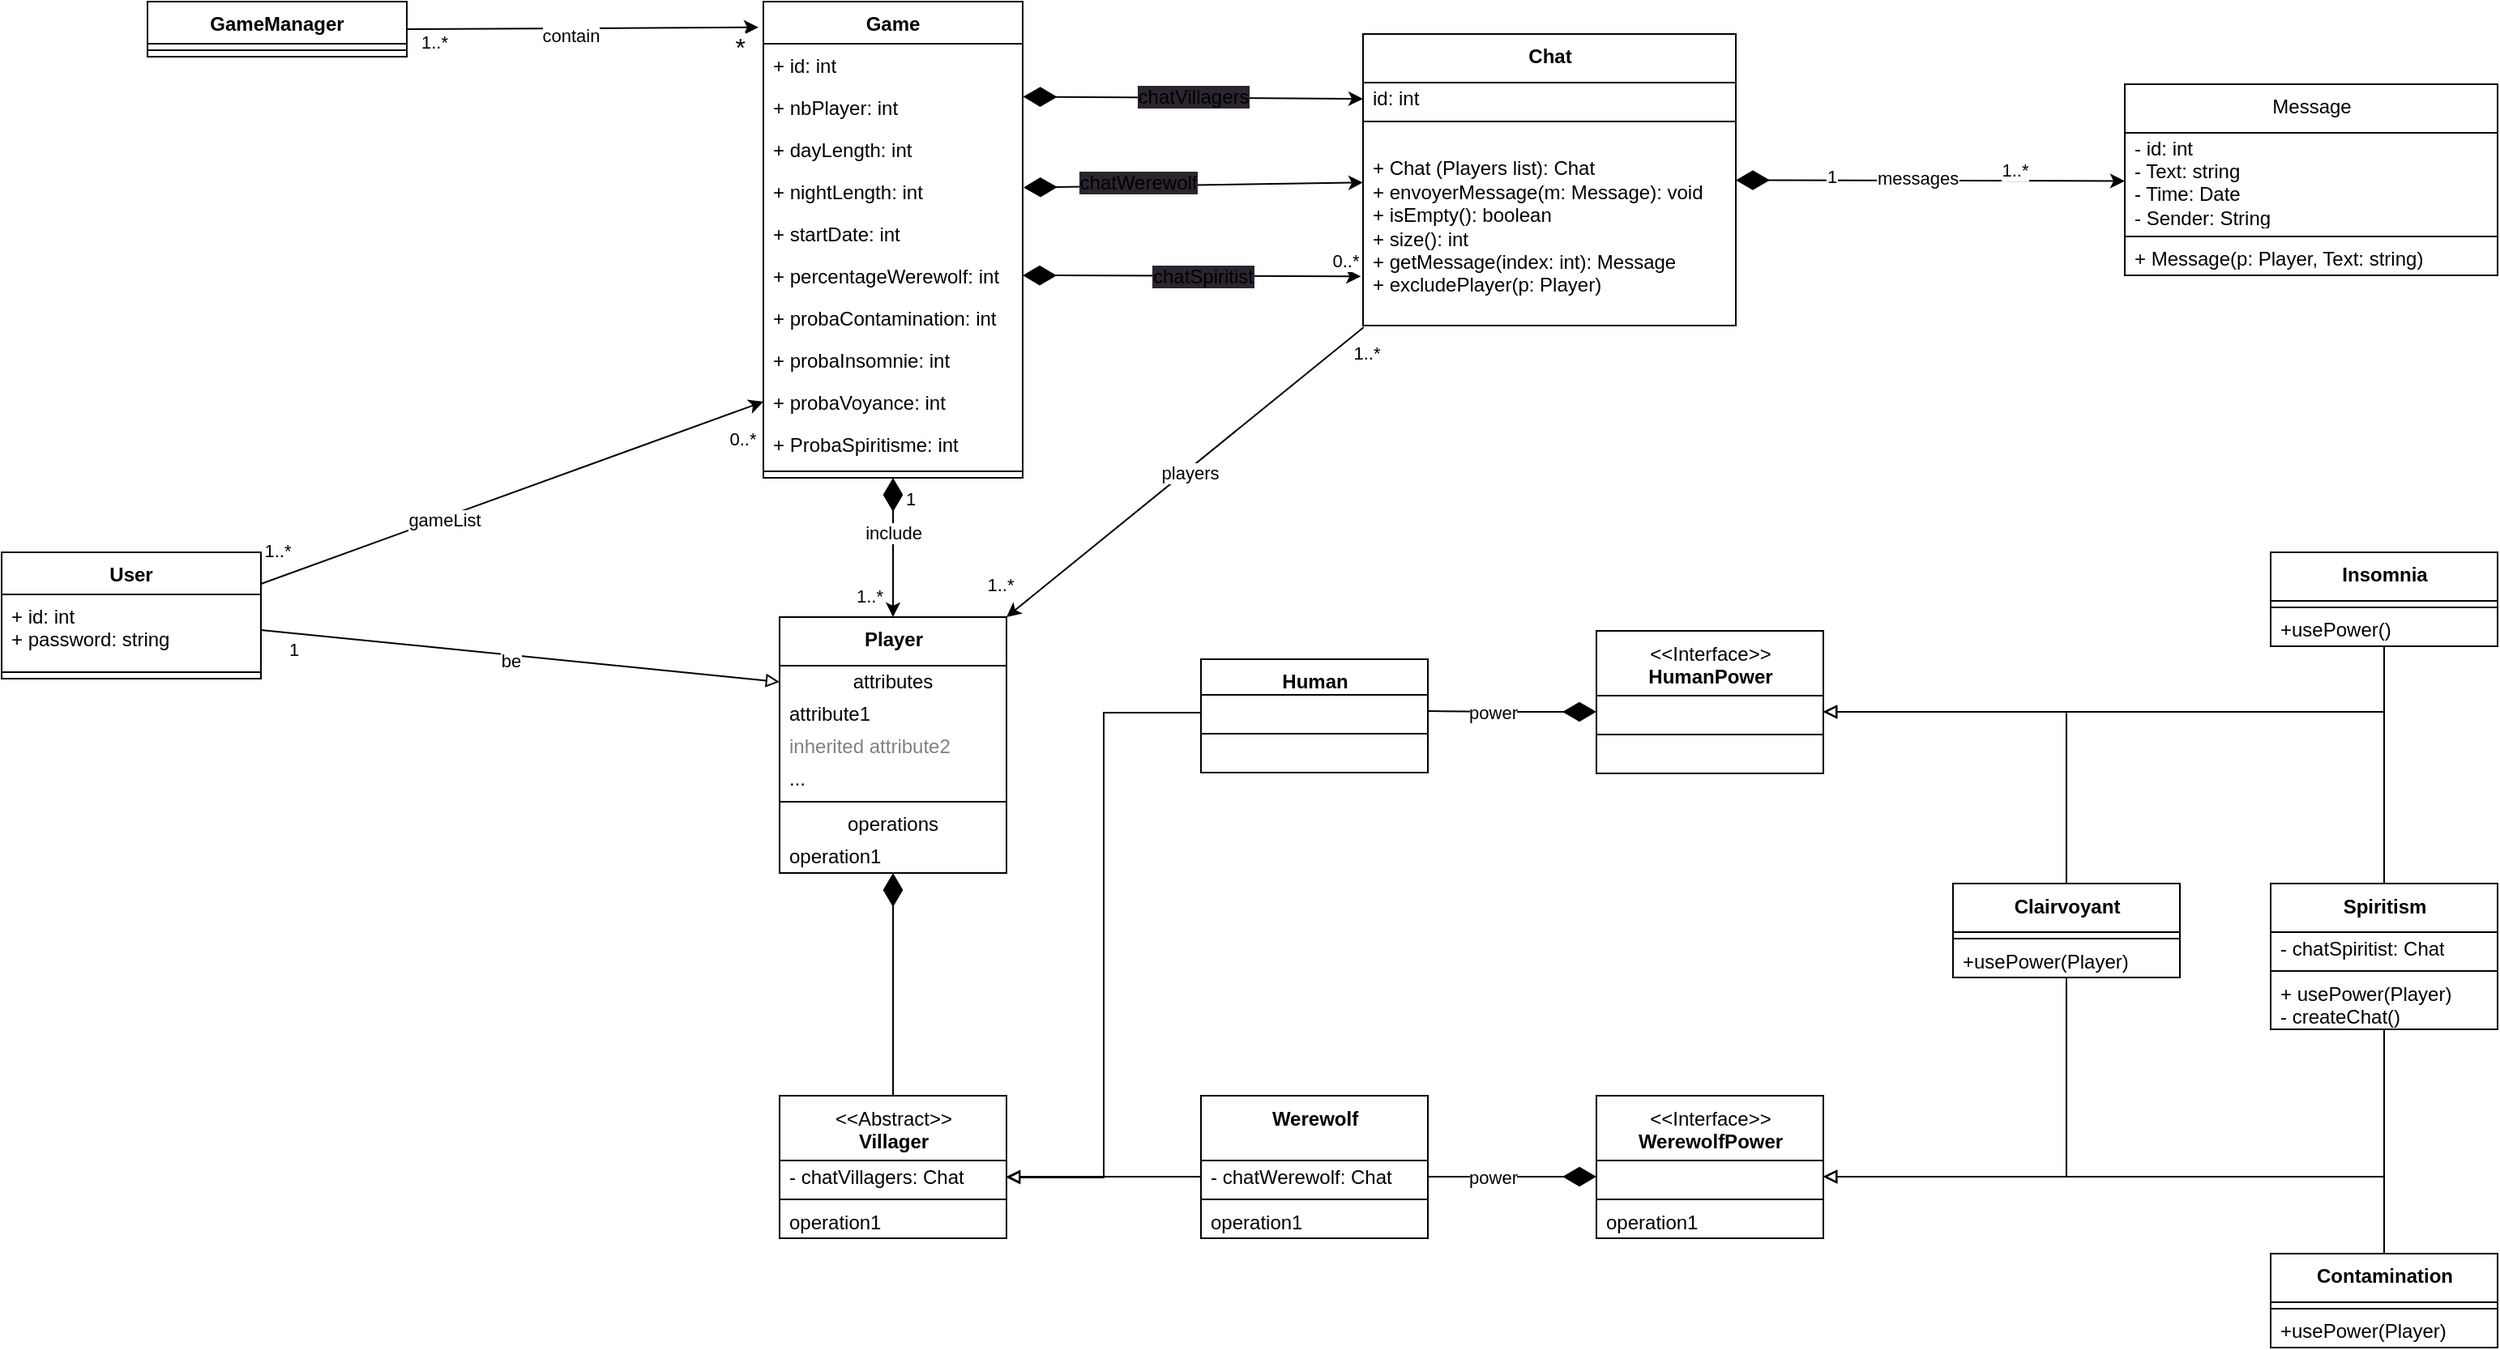 <mxfile>
    <diagram id="migKeFc_42KSMQu3nTl5" name="Page-1">
        <mxGraphModel dx="1483" dy="1652" grid="1" gridSize="10" guides="1" tooltips="1" connect="1" arrows="1" fold="1" page="1" pageScale="1" pageWidth="827" pageHeight="1169" math="0" shadow="0">
            <root>
                <mxCell id="0"/>
                <mxCell id="1" parent="0"/>
                <mxCell id="41" value="" style="endArrow=classic;html=1;exitX=0.5;exitY=1;exitDx=0;exitDy=0;startArrow=diamondThin;startFill=1;endSize=6;startSize=18;entryX=0.5;entryY=0;entryDx=0;entryDy=0;" parent="1" source="69" target="250" edge="1">
                    <mxGeometry relative="1" as="geometry">
                        <mxPoint x="-232.94" y="-727" as="sourcePoint"/>
                        <mxPoint x="-230" y="-620" as="targetPoint"/>
                    </mxGeometry>
                </mxCell>
                <mxCell id="42" value="include" style="edgeLabel;resizable=0;html=1;align=center;verticalAlign=middle;" parent="41" connectable="0" vertex="1">
                    <mxGeometry relative="1" as="geometry">
                        <mxPoint y="-9" as="offset"/>
                    </mxGeometry>
                </mxCell>
                <mxCell id="43" value="1" style="edgeLabel;resizable=0;html=1;align=left;verticalAlign=bottom;" parent="41" connectable="0" vertex="1">
                    <mxGeometry x="-1" relative="1" as="geometry">
                        <mxPoint x="6" y="21" as="offset"/>
                    </mxGeometry>
                </mxCell>
                <mxCell id="44" value="1..*" style="edgeLabel;resizable=0;html=1;align=right;verticalAlign=bottom;" parent="41" connectable="0" vertex="1">
                    <mxGeometry x="1" relative="1" as="geometry">
                        <mxPoint x="-6" y="-5" as="offset"/>
                    </mxGeometry>
                </mxCell>
                <mxCell id="54" value="" style="endArrow=classic;html=1;entryX=-0.019;entryY=0.054;entryDx=0;entryDy=0;entryPerimeter=0;exitX=1;exitY=0.5;exitDx=0;exitDy=0;" parent="1" source="82" target="69" edge="1">
                    <mxGeometry relative="1" as="geometry">
                        <mxPoint x="-520" y="-1045" as="sourcePoint"/>
                        <mxPoint x="-305.04" y="-1042.84" as="targetPoint"/>
                    </mxGeometry>
                </mxCell>
                <mxCell id="55" value="contain" style="edgeLabel;resizable=0;html=1;align=center;verticalAlign=middle;" parent="54" connectable="0" vertex="1">
                    <mxGeometry relative="1" as="geometry">
                        <mxPoint x="-8" y="4" as="offset"/>
                    </mxGeometry>
                </mxCell>
                <mxCell id="56" value="1..*" style="edgeLabel;resizable=0;html=1;align=left;verticalAlign=bottom;" parent="54" connectable="0" vertex="1">
                    <mxGeometry x="-1" relative="1" as="geometry">
                        <mxPoint x="7" y="16" as="offset"/>
                    </mxGeometry>
                </mxCell>
                <mxCell id="57" value="&lt;font style=&quot;font-size: 16px;&quot;&gt;*&lt;/font&gt;" style="edgeLabel;resizable=0;html=1;align=right;verticalAlign=bottom;" parent="54" connectable="0" vertex="1">
                    <mxGeometry x="1" relative="1" as="geometry">
                        <mxPoint x="-7" y="24" as="offset"/>
                    </mxGeometry>
                </mxCell>
                <mxCell id="65" style="edgeStyle=none;html=1;exitX=1;exitY=0.5;exitDx=0;exitDy=0;entryX=0;entryY=0.5;entryDx=0;entryDy=0;fontSize=11;endArrow=block;endFill=0;" parent="1" source="87" target="251" edge="1">
                    <mxGeometry relative="1" as="geometry">
                        <mxPoint x="-607" y="-675" as="sourcePoint"/>
                        <mxPoint x="-300" y="-632" as="targetPoint"/>
                    </mxGeometry>
                </mxCell>
                <mxCell id="66" value="be" style="edgeLabel;html=1;align=center;verticalAlign=middle;resizable=0;points=[];fontSize=11;" parent="65" vertex="1" connectable="0">
                    <mxGeometry x="-0.091" y="-2" relative="1" as="geometry">
                        <mxPoint x="9" y="2" as="offset"/>
                    </mxGeometry>
                </mxCell>
                <mxCell id="67" value="1" style="text;html=1;align=center;verticalAlign=middle;resizable=0;points=[];autosize=1;strokeColor=none;fillColor=none;fontSize=11;" parent="1" vertex="1">
                    <mxGeometry x="-605" y="-675" width="30" height="30" as="geometry"/>
                </mxCell>
                <mxCell id="69" value="Game" style="swimlane;fontStyle=1;align=center;verticalAlign=top;childLayout=stackLayout;horizontal=1;startSize=26;horizontalStack=0;resizeParent=1;resizeParentMax=0;resizeLast=0;collapsible=1;marginBottom=0;" parent="1" vertex="1">
                    <mxGeometry x="-300" y="-1060" width="160" height="294" as="geometry"/>
                </mxCell>
                <mxCell id="70" value="+ id: int" style="text;strokeColor=none;fillColor=none;align=left;verticalAlign=top;spacingLeft=4;spacingRight=4;overflow=hidden;rotatable=0;points=[[0,0.5],[1,0.5]];portConstraint=eastwest;" parent="69" vertex="1">
                    <mxGeometry y="26" width="160" height="26" as="geometry"/>
                </mxCell>
                <mxCell id="73" value="+ nbPlayer: int" style="text;strokeColor=none;fillColor=none;align=left;verticalAlign=top;spacingLeft=4;spacingRight=4;overflow=hidden;rotatable=0;points=[[0,0.5],[1,0.5]];portConstraint=eastwest;" parent="69" vertex="1">
                    <mxGeometry y="52" width="160" height="26" as="geometry"/>
                </mxCell>
                <mxCell id="74" value="+ dayLength: int" style="text;strokeColor=none;fillColor=none;align=left;verticalAlign=top;spacingLeft=4;spacingRight=4;overflow=hidden;rotatable=0;points=[[0,0.5],[1,0.5]];portConstraint=eastwest;" parent="69" vertex="1">
                    <mxGeometry y="78" width="160" height="26" as="geometry"/>
                </mxCell>
                <mxCell id="75" value="+ nightLength: int" style="text;strokeColor=none;fillColor=none;align=left;verticalAlign=top;spacingLeft=4;spacingRight=4;overflow=hidden;rotatable=0;points=[[0,0.5],[1,0.5]];portConstraint=eastwest;" parent="69" vertex="1">
                    <mxGeometry y="104" width="160" height="26" as="geometry"/>
                </mxCell>
                <mxCell id="76" value="+ startDate: int" style="text;strokeColor=none;fillColor=none;align=left;verticalAlign=top;spacingLeft=4;spacingRight=4;overflow=hidden;rotatable=0;points=[[0,0.5],[1,0.5]];portConstraint=eastwest;" parent="69" vertex="1">
                    <mxGeometry y="130" width="160" height="26" as="geometry"/>
                </mxCell>
                <mxCell id="77" value="+ percentageWerewolf: int" style="text;strokeColor=none;fillColor=none;align=left;verticalAlign=top;spacingLeft=4;spacingRight=4;overflow=hidden;rotatable=0;points=[[0,0.5],[1,0.5]];portConstraint=eastwest;" parent="69" vertex="1">
                    <mxGeometry y="156" width="160" height="26" as="geometry"/>
                </mxCell>
                <mxCell id="78" value="+ probaContamination: int" style="text;strokeColor=none;fillColor=none;align=left;verticalAlign=top;spacingLeft=4;spacingRight=4;overflow=hidden;rotatable=0;points=[[0,0.5],[1,0.5]];portConstraint=eastwest;" parent="69" vertex="1">
                    <mxGeometry y="182" width="160" height="26" as="geometry"/>
                </mxCell>
                <mxCell id="79" value="+ probaInsomnie: int" style="text;strokeColor=none;fillColor=none;align=left;verticalAlign=top;spacingLeft=4;spacingRight=4;overflow=hidden;rotatable=0;points=[[0,0.5],[1,0.5]];portConstraint=eastwest;" parent="69" vertex="1">
                    <mxGeometry y="208" width="160" height="26" as="geometry"/>
                </mxCell>
                <mxCell id="80" value="+ probaVoyance: int" style="text;strokeColor=none;fillColor=none;align=left;verticalAlign=top;spacingLeft=4;spacingRight=4;overflow=hidden;rotatable=0;points=[[0,0.5],[1,0.5]];portConstraint=eastwest;" parent="69" vertex="1">
                    <mxGeometry y="234" width="160" height="26" as="geometry"/>
                </mxCell>
                <mxCell id="81" value="+ ProbaSpiritisme: int" style="text;strokeColor=none;fillColor=none;align=left;verticalAlign=top;spacingLeft=4;spacingRight=4;overflow=hidden;rotatable=0;points=[[0,0.5],[1,0.5]];portConstraint=eastwest;" parent="69" vertex="1">
                    <mxGeometry y="260" width="160" height="26" as="geometry"/>
                </mxCell>
                <mxCell id="71" value="" style="line;strokeWidth=1;fillColor=none;align=left;verticalAlign=middle;spacingTop=-1;spacingLeft=3;spacingRight=3;rotatable=0;labelPosition=right;points=[];portConstraint=eastwest;strokeColor=inherit;" parent="69" vertex="1">
                    <mxGeometry y="286" width="160" height="8" as="geometry"/>
                </mxCell>
                <mxCell id="82" value="GameManager" style="swimlane;fontStyle=1;align=center;verticalAlign=top;childLayout=stackLayout;horizontal=1;startSize=26;horizontalStack=0;resizeParent=1;resizeParentMax=0;resizeLast=0;collapsible=1;marginBottom=0;" parent="1" vertex="1">
                    <mxGeometry x="-680" y="-1060" width="160" height="34" as="geometry">
                        <mxRectangle x="-40" y="-370" width="120" height="30" as="alternateBounds"/>
                    </mxGeometry>
                </mxCell>
                <mxCell id="84" value="" style="line;strokeWidth=1;fillColor=none;align=left;verticalAlign=middle;spacingTop=-1;spacingLeft=3;spacingRight=3;rotatable=0;labelPosition=right;points=[];portConstraint=eastwest;strokeColor=inherit;" parent="82" vertex="1">
                    <mxGeometry y="26" width="160" height="8" as="geometry"/>
                </mxCell>
                <mxCell id="164" style="edgeStyle=none;html=1;exitX=1;exitY=0.25;exitDx=0;exitDy=0;entryX=0;entryY=0.5;entryDx=0;entryDy=0;" parent="1" source="86" target="80" edge="1">
                    <mxGeometry relative="1" as="geometry"/>
                </mxCell>
                <mxCell id="165" value="gameList" style="edgeLabel;html=1;align=center;verticalAlign=middle;resizable=0;points=[];" parent="164" vertex="1" connectable="0">
                    <mxGeometry x="-0.275" y="-1" relative="1" as="geometry">
                        <mxPoint as="offset"/>
                    </mxGeometry>
                </mxCell>
                <mxCell id="166" value="1..*" style="edgeLabel;html=1;align=center;verticalAlign=middle;resizable=0;points=[];" parent="164" vertex="1" connectable="0">
                    <mxGeometry x="-0.853" y="-1" relative="1" as="geometry">
                        <mxPoint x="-13" y="-14" as="offset"/>
                    </mxGeometry>
                </mxCell>
                <mxCell id="167" value="0..*" style="edgeLabel;html=1;align=center;verticalAlign=middle;resizable=0;points=[];" parent="164" vertex="1" connectable="0">
                    <mxGeometry x="0.913" y="-1" relative="1" as="geometry">
                        <mxPoint y="17" as="offset"/>
                    </mxGeometry>
                </mxCell>
                <mxCell id="86" value="User" style="swimlane;fontStyle=1;align=center;verticalAlign=top;childLayout=stackLayout;horizontal=1;startSize=26;horizontalStack=0;resizeParent=1;resizeParentMax=0;resizeLast=0;collapsible=1;marginBottom=0;" parent="1" vertex="1">
                    <mxGeometry x="-770" y="-720" width="160" height="78" as="geometry"/>
                </mxCell>
                <mxCell id="87" value="+ id: int&#10;+ password: string" style="text;strokeColor=none;fillColor=none;align=left;verticalAlign=top;spacingLeft=4;spacingRight=4;overflow=hidden;rotatable=0;points=[[0,0.5],[1,0.5]];portConstraint=eastwest;" parent="86" vertex="1">
                    <mxGeometry y="26" width="160" height="44" as="geometry"/>
                </mxCell>
                <mxCell id="88" value="" style="line;strokeWidth=1;fillColor=none;align=left;verticalAlign=middle;spacingTop=-1;spacingLeft=3;spacingRight=3;rotatable=0;labelPosition=right;points=[];portConstraint=eastwest;strokeColor=inherit;" parent="86" vertex="1">
                    <mxGeometry y="70" width="160" height="8" as="geometry"/>
                </mxCell>
                <mxCell id="112" value="Message" style="swimlane;fontStyle=0;align=center;verticalAlign=top;childLayout=stackLayout;horizontal=1;startSize=30;horizontalStack=0;resizeParent=1;resizeParentMax=0;resizeLast=0;collapsible=0;marginBottom=0;html=1;" parent="1" vertex="1">
                    <mxGeometry x="540" y="-1009" width="230" height="118" as="geometry"/>
                </mxCell>
                <mxCell id="114" value="- id: int&lt;br&gt;- Text: string&lt;br&gt;- Time: Date&lt;br&gt;- Sender: String&amp;nbsp;" style="text;html=1;strokeColor=none;fillColor=none;align=left;verticalAlign=middle;spacingLeft=4;spacingRight=4;overflow=hidden;rotatable=0;points=[[0,0.5],[1,0.5]];portConstraint=eastwest;" parent="112" vertex="1">
                    <mxGeometry y="30" width="230" height="60" as="geometry"/>
                </mxCell>
                <mxCell id="117" value="" style="line;strokeWidth=1;fillColor=none;align=left;verticalAlign=middle;spacingTop=-1;spacingLeft=3;spacingRight=3;rotatable=0;labelPosition=right;points=[];portConstraint=eastwest;" parent="112" vertex="1">
                    <mxGeometry y="90" width="230" height="8" as="geometry"/>
                </mxCell>
                <mxCell id="119" value="+ Message(p: Player, Text: string)" style="text;html=1;strokeColor=none;fillColor=none;align=left;verticalAlign=middle;spacingLeft=4;spacingRight=4;overflow=hidden;rotatable=0;points=[[0,0.5],[1,0.5]];portConstraint=eastwest;" parent="112" vertex="1">
                    <mxGeometry y="98" width="230" height="20" as="geometry"/>
                </mxCell>
                <mxCell id="136" style="edgeStyle=none;html=1;exitX=1;exitY=0.5;exitDx=0;exitDy=0;startArrow=diamondThin;startFill=1;startSize=18;" parent="1" target="144" edge="1">
                    <mxGeometry relative="1" as="geometry">
                        <mxPoint x="-139.54" y="-945.22" as="sourcePoint"/>
                        <mxPoint x="270.0" y="-940.788" as="targetPoint"/>
                    </mxGeometry>
                </mxCell>
                <mxCell id="153" value="&lt;span style=&quot;font-size: 12px; background-color: rgb(42, 37, 47);&quot;&gt;chatWerewolf&lt;/span&gt;" style="edgeLabel;html=1;align=center;verticalAlign=middle;resizable=0;points=[];" parent="136" vertex="1" connectable="0">
                    <mxGeometry x="0.286" y="-3" relative="1" as="geometry">
                        <mxPoint x="-64" y="-4" as="offset"/>
                    </mxGeometry>
                </mxCell>
                <mxCell id="148" style="edgeStyle=none;html=1;startArrow=diamondThin;startFill=1;startSize=18;" parent="1" source="144" target="114" edge="1">
                    <mxGeometry relative="1" as="geometry"/>
                </mxCell>
                <mxCell id="149" value="messages" style="edgeLabel;html=1;align=center;verticalAlign=middle;resizable=0;points=[];" parent="148" vertex="1" connectable="0">
                    <mxGeometry x="-0.071" y="2" relative="1" as="geometry">
                        <mxPoint as="offset"/>
                    </mxGeometry>
                </mxCell>
                <mxCell id="150" value="1" style="edgeLabel;html=1;align=center;verticalAlign=middle;resizable=0;points=[];" parent="148" vertex="1" connectable="0">
                    <mxGeometry x="-0.718" y="2" relative="1" as="geometry">
                        <mxPoint x="25" y="-1" as="offset"/>
                    </mxGeometry>
                </mxCell>
                <mxCell id="151" value="1..*" style="edgeLabel;html=1;align=center;verticalAlign=middle;resizable=0;points=[];" parent="148" vertex="1" connectable="0">
                    <mxGeometry x="0.709" y="3" relative="1" as="geometry">
                        <mxPoint x="-33" y="-4" as="offset"/>
                    </mxGeometry>
                </mxCell>
                <mxCell id="144" value="&lt;b&gt;Chat&lt;/b&gt;" style="swimlane;fontStyle=0;align=center;verticalAlign=top;childLayout=stackLayout;horizontal=1;startSize=30;horizontalStack=0;resizeParent=1;resizeParentMax=0;resizeLast=0;collapsible=0;marginBottom=0;html=1;" parent="1" vertex="1">
                    <mxGeometry x="70" y="-1040" width="230" height="180" as="geometry"/>
                </mxCell>
                <mxCell id="145" value="id: int" style="text;html=1;strokeColor=none;fillColor=none;align=left;verticalAlign=middle;spacingLeft=4;spacingRight=4;overflow=hidden;rotatable=0;points=[[0,0.5],[1,0.5]];portConstraint=eastwest;" parent="144" vertex="1">
                    <mxGeometry y="30" width="230" height="20" as="geometry"/>
                </mxCell>
                <mxCell id="146" value="" style="line;strokeWidth=1;fillColor=none;align=left;verticalAlign=middle;spacingTop=-1;spacingLeft=3;spacingRight=3;rotatable=0;labelPosition=right;points=[];portConstraint=eastwest;" parent="144" vertex="1">
                    <mxGeometry y="50" width="230" height="8" as="geometry"/>
                </mxCell>
                <mxCell id="147" value="+ Chat (Players list): Chat&lt;br&gt;+ envoyerMessage(m: Message): void&lt;br&gt;+ isEmpty(): boolean&lt;br&gt;+ size(): int&lt;br&gt;+ getMessage(index: int): Message&lt;br&gt;+ excludePlayer(p: Player)" style="text;html=1;strokeColor=none;fillColor=none;align=left;verticalAlign=middle;spacingLeft=4;spacingRight=4;overflow=hidden;rotatable=0;points=[[0,0.5],[1,0.5]];portConstraint=eastwest;" parent="144" vertex="1">
                    <mxGeometry y="58" width="230" height="122" as="geometry"/>
                </mxCell>
                <mxCell id="155" style="edgeStyle=none;html=1;exitX=0.002;exitY=1.008;exitDx=0;exitDy=0;exitPerimeter=0;entryX=1;entryY=0;entryDx=0;entryDy=0;" parent="1" source="147" target="250" edge="1">
                    <mxGeometry relative="1" as="geometry"/>
                </mxCell>
                <mxCell id="157" value="players" style="edgeLabel;html=1;align=center;verticalAlign=middle;resizable=0;points=[];" parent="155" vertex="1" connectable="0">
                    <mxGeometry x="-0.007" y="2" relative="1" as="geometry">
                        <mxPoint y="-1" as="offset"/>
                    </mxGeometry>
                </mxCell>
                <mxCell id="159" value="1..*" style="edgeLabel;html=1;align=center;verticalAlign=middle;resizable=0;points=[];" parent="155" vertex="1" connectable="0">
                    <mxGeometry x="-0.909" relative="1" as="geometry">
                        <mxPoint x="11" y="8" as="offset"/>
                    </mxGeometry>
                </mxCell>
                <mxCell id="160" value="1..*" style="edgeLabel;html=1;align=center;verticalAlign=middle;resizable=0;points=[];" parent="155" vertex="1" connectable="0">
                    <mxGeometry x="0.923" y="1" relative="1" as="geometry">
                        <mxPoint x="-13" y="-14" as="offset"/>
                    </mxGeometry>
                </mxCell>
                <mxCell id="161" value="&lt;span style=&quot;font-size: 12px; background-color: rgb(42, 37, 47);&quot;&gt;chatVillagers&lt;/span&gt;" style="edgeStyle=none;html=1;exitX=1.002;exitY=0.259;exitDx=0;exitDy=0;entryX=0;entryY=0.5;entryDx=0;entryDy=0;exitPerimeter=0;startArrow=diamondThin;startFill=1;startSize=18;" parent="1" source="73" target="145" edge="1">
                    <mxGeometry relative="1" as="geometry"/>
                </mxCell>
                <mxCell id="162" style="edgeStyle=none;html=1;exitX=1;exitY=0.5;exitDx=0;exitDy=0;entryX=-0.006;entryY=0.751;entryDx=0;entryDy=0;entryPerimeter=0;startArrow=diamondThin;startFill=1;startSize=18;" parent="1" source="77" target="147" edge="1">
                    <mxGeometry relative="1" as="geometry"/>
                </mxCell>
                <mxCell id="163" value="&lt;span style=&quot;font-size: 12px; background-color: rgb(42, 37, 47);&quot;&gt;chatSpiritist&lt;/span&gt;" style="edgeLabel;html=1;align=center;verticalAlign=middle;resizable=0;points=[];" parent="162" vertex="1" connectable="0">
                    <mxGeometry x="-0.116" y="2" relative="1" as="geometry">
                        <mxPoint x="19" y="2" as="offset"/>
                    </mxGeometry>
                </mxCell>
                <mxCell id="281" value="0..*" style="edgeLabel;html=1;align=center;verticalAlign=middle;resizable=0;points=[];" parent="162" vertex="1" connectable="0">
                    <mxGeometry x="0.906" relative="1" as="geometry">
                        <mxPoint y="-10" as="offset"/>
                    </mxGeometry>
                </mxCell>
                <mxCell id="365" style="edgeStyle=orthogonalEdgeStyle;rounded=0;jumpStyle=arc;jumpSize=16;html=1;entryX=1;entryY=0.5;entryDx=0;entryDy=0;startArrow=none;startFill=0;endArrow=block;endFill=0;startSize=18;endSize=6;elbow=vertical;" parent="1" source="220" target="318" edge="1">
                    <mxGeometry relative="1" as="geometry"/>
                </mxCell>
                <mxCell id="367" style="edgeStyle=orthogonalEdgeStyle;rounded=0;jumpStyle=arc;jumpSize=16;html=1;entryX=1;entryY=0.5;entryDx=0;entryDy=0;startArrow=none;startFill=0;endArrow=block;endFill=0;startSize=18;endSize=6;elbow=vertical;" parent="1" source="220" target="311" edge="1">
                    <mxGeometry relative="1" as="geometry"/>
                </mxCell>
                <mxCell id="220" value="&lt;b&gt;Clairvoyant&lt;/b&gt;" style="swimlane;fontStyle=0;align=center;verticalAlign=top;childLayout=stackLayout;horizontal=1;startSize=30;horizontalStack=0;resizeParent=1;resizeParentMax=0;resizeLast=0;collapsible=0;marginBottom=0;html=1;" parent="1" vertex="1">
                    <mxGeometry x="434" y="-515.5" width="140" height="58" as="geometry"/>
                </mxCell>
                <mxCell id="225" value="" style="line;strokeWidth=1;fillColor=none;align=left;verticalAlign=middle;spacingTop=-1;spacingLeft=3;spacingRight=3;rotatable=0;labelPosition=right;points=[];portConstraint=eastwest;" parent="220" vertex="1">
                    <mxGeometry y="30" width="140" height="8" as="geometry"/>
                </mxCell>
                <mxCell id="227" value="+usePower(Player)" style="text;html=1;strokeColor=none;fillColor=none;align=left;verticalAlign=middle;spacingLeft=4;spacingRight=4;overflow=hidden;rotatable=0;points=[[0,0.5],[1,0.5]];portConstraint=eastwest;" parent="220" vertex="1">
                    <mxGeometry y="38" width="140" height="20" as="geometry"/>
                </mxCell>
                <mxCell id="246" style="rounded=0;elbow=vertical;html=1;startArrow=diamondThin;startFill=1;endArrow=none;endFill=0;startSize=18;endSize=6;" parent="1" source="250" target="354" edge="1">
                    <mxGeometry relative="1" as="geometry">
                        <mxPoint x="-190" y="-440" as="targetPoint"/>
                    </mxGeometry>
                </mxCell>
                <mxCell id="250" value="&lt;b&gt;Player&lt;br&gt;&lt;/b&gt;" style="swimlane;fontStyle=0;align=center;verticalAlign=top;childLayout=stackLayout;horizontal=1;startSize=30;horizontalStack=0;resizeParent=1;resizeParentMax=0;resizeLast=0;collapsible=0;marginBottom=0;html=1;strokeColor=default;" parent="1" vertex="1">
                    <mxGeometry x="-290" y="-680" width="140" height="158" as="geometry"/>
                </mxCell>
                <mxCell id="251" value="attributes" style="text;html=1;strokeColor=none;fillColor=none;align=center;verticalAlign=middle;spacingLeft=4;spacingRight=4;overflow=hidden;rotatable=0;points=[[0,0.5],[1,0.5]];portConstraint=eastwest;" parent="250" vertex="1">
                    <mxGeometry y="30" width="140" height="20" as="geometry"/>
                </mxCell>
                <mxCell id="252" value="attribute1" style="text;html=1;strokeColor=none;fillColor=none;align=left;verticalAlign=middle;spacingLeft=4;spacingRight=4;overflow=hidden;rotatable=0;points=[[0,0.5],[1,0.5]];portConstraint=eastwest;" parent="250" vertex="1">
                    <mxGeometry y="50" width="140" height="20" as="geometry"/>
                </mxCell>
                <mxCell id="253" value="inherited attribute2" style="text;html=1;strokeColor=none;fillColor=none;align=left;verticalAlign=middle;spacingLeft=4;spacingRight=4;overflow=hidden;rotatable=0;points=[[0,0.5],[1,0.5]];portConstraint=eastwest;fontColor=#808080;" parent="250" vertex="1">
                    <mxGeometry y="70" width="140" height="20" as="geometry"/>
                </mxCell>
                <mxCell id="254" value="..." style="text;html=1;strokeColor=none;fillColor=none;align=left;verticalAlign=middle;spacingLeft=4;spacingRight=4;overflow=hidden;rotatable=0;points=[[0,0.5],[1,0.5]];portConstraint=eastwest;" parent="250" vertex="1">
                    <mxGeometry y="90" width="140" height="20" as="geometry"/>
                </mxCell>
                <mxCell id="255" value="" style="line;strokeWidth=1;fillColor=none;align=left;verticalAlign=middle;spacingTop=-1;spacingLeft=3;spacingRight=3;rotatable=0;labelPosition=right;points=[];portConstraint=eastwest;strokeColor=default;" parent="250" vertex="1">
                    <mxGeometry y="110" width="140" height="8" as="geometry"/>
                </mxCell>
                <mxCell id="256" value="operations" style="text;html=1;strokeColor=none;fillColor=none;align=center;verticalAlign=middle;spacingLeft=4;spacingRight=4;overflow=hidden;rotatable=0;points=[[0,0.5],[1,0.5]];portConstraint=eastwest;" parent="250" vertex="1">
                    <mxGeometry y="118" width="140" height="20" as="geometry"/>
                </mxCell>
                <mxCell id="257" value="operation1" style="text;html=1;strokeColor=none;fillColor=none;align=left;verticalAlign=middle;spacingLeft=4;spacingRight=4;overflow=hidden;rotatable=0;points=[[0,0.5],[1,0.5]];portConstraint=eastwest;" parent="250" vertex="1">
                    <mxGeometry y="138" width="140" height="20" as="geometry"/>
                </mxCell>
                <mxCell id="370" style="edgeStyle=orthogonalEdgeStyle;rounded=0;jumpStyle=none;jumpSize=16;html=1;entryX=1;entryY=0.5;entryDx=0;entryDy=0;startArrow=none;startFill=0;endArrow=block;endFill=0;startSize=18;endSize=6;elbow=vertical;" parent="1" source="285" target="318" edge="1">
                    <mxGeometry relative="1" as="geometry"/>
                </mxCell>
                <mxCell id="371" style="edgeStyle=orthogonalEdgeStyle;rounded=0;jumpStyle=none;jumpSize=16;html=1;entryX=1;entryY=0.5;entryDx=0;entryDy=0;startArrow=none;startFill=0;endArrow=block;endFill=0;startSize=18;endSize=6;elbow=vertical;" parent="1" source="285" target="311" edge="1">
                    <mxGeometry relative="1" as="geometry"/>
                </mxCell>
                <mxCell id="285" value="&lt;b class=&quot;b5&quot;&gt;Spiritism&lt;/b&gt;" style="swimlane;fontStyle=0;align=center;verticalAlign=top;childLayout=stackLayout;horizontal=1;startSize=30;horizontalStack=0;resizeParent=1;resizeParentMax=0;resizeLast=0;collapsible=0;marginBottom=0;html=1;" parent="1" vertex="1">
                    <mxGeometry x="630" y="-515.5" width="140" height="90" as="geometry"/>
                </mxCell>
                <mxCell id="287" value="-&amp;nbsp;&lt;span style=&quot;text-align: center;&quot;&gt;chatSpiritist&lt;/span&gt;: Chat" style="text;html=1;strokeColor=none;fillColor=none;align=left;verticalAlign=middle;spacingLeft=4;spacingRight=4;overflow=hidden;rotatable=0;points=[[0,0.5],[1,0.5]];portConstraint=eastwest;" parent="285" vertex="1">
                    <mxGeometry y="30" width="140" height="20" as="geometry"/>
                </mxCell>
                <mxCell id="290" value="" style="line;strokeWidth=1;fillColor=none;align=left;verticalAlign=middle;spacingTop=-1;spacingLeft=3;spacingRight=3;rotatable=0;labelPosition=right;points=[];portConstraint=eastwest;" parent="285" vertex="1">
                    <mxGeometry y="50" width="140" height="8" as="geometry"/>
                </mxCell>
                <mxCell id="292" value="+ usePower(Player)&lt;br&gt;- createChat()" style="text;html=1;strokeColor=none;fillColor=none;align=left;verticalAlign=middle;spacingLeft=4;spacingRight=4;overflow=hidden;rotatable=0;points=[[0,0.5],[1,0.5]];portConstraint=eastwest;" parent="285" vertex="1">
                    <mxGeometry y="58" width="140" height="32" as="geometry"/>
                </mxCell>
                <mxCell id="400" style="edgeStyle=orthogonalEdgeStyle;rounded=0;jumpStyle=none;jumpSize=16;html=1;startArrow=diamondThin;startFill=1;endArrow=none;endFill=0;startSize=18;endSize=6;elbow=vertical;entryX=1;entryY=0.5;entryDx=0;entryDy=0;exitX=0;exitY=0.5;exitDx=0;exitDy=0;" parent="1" source="311" target="387" edge="1">
                    <mxGeometry relative="1" as="geometry">
                        <mxPoint x="140" y="-640" as="targetPoint"/>
                    </mxGeometry>
                </mxCell>
                <mxCell id="401" value="power" style="edgeLabel;html=1;align=center;verticalAlign=middle;resizable=0;points=[];" parent="400" vertex="1" connectable="0">
                    <mxGeometry x="0.097" y="3" relative="1" as="geometry">
                        <mxPoint x="-7" y="-2" as="offset"/>
                    </mxGeometry>
                </mxCell>
                <mxCell id="309" value="&amp;lt;&amp;lt;Interface&amp;gt;&amp;gt;&lt;br&gt;&lt;b&gt;HumanPower&lt;/b&gt;" style="swimlane;fontStyle=0;align=center;verticalAlign=top;childLayout=stackLayout;horizontal=1;startSize=40;horizontalStack=0;resizeParent=1;resizeParentMax=0;resizeLast=0;collapsible=0;marginBottom=0;html=1;strokeColor=default;" parent="1" vertex="1">
                    <mxGeometry x="214" y="-671.5" width="140" height="88" as="geometry"/>
                </mxCell>
                <mxCell id="311" value="&amp;nbsp;" style="text;html=1;strokeColor=none;fillColor=none;align=left;verticalAlign=middle;spacingLeft=4;spacingRight=4;overflow=hidden;rotatable=0;points=[[0,0.5],[1,0.5]];portConstraint=eastwest;" parent="309" vertex="1">
                    <mxGeometry y="40" width="140" height="20" as="geometry"/>
                </mxCell>
                <mxCell id="314" value="" style="line;strokeWidth=1;fillColor=none;align=left;verticalAlign=middle;spacingTop=-1;spacingLeft=3;spacingRight=3;rotatable=0;labelPosition=right;points=[];portConstraint=eastwest;strokeColor=default;" parent="309" vertex="1">
                    <mxGeometry y="60" width="140" height="8" as="geometry"/>
                </mxCell>
                <mxCell id="316" value="&amp;nbsp;" style="text;html=1;strokeColor=none;fillColor=none;align=left;verticalAlign=middle;spacingLeft=4;spacingRight=4;overflow=hidden;rotatable=0;points=[[0,0.5],[1,0.5]];portConstraint=eastwest;" parent="309" vertex="1">
                    <mxGeometry y="68" width="140" height="20" as="geometry"/>
                </mxCell>
                <mxCell id="317" value="&amp;lt;&amp;lt;Interface&amp;gt;&amp;gt;&lt;br&gt;&lt;b&gt;WerewolfPower&lt;/b&gt;" style="swimlane;fontStyle=0;align=center;verticalAlign=top;childLayout=stackLayout;horizontal=1;startSize=40;horizontalStack=0;resizeParent=1;resizeParentMax=0;resizeLast=0;collapsible=0;marginBottom=0;html=1;strokeColor=default;" parent="1" vertex="1">
                    <mxGeometry x="214" y="-384.5" width="140" height="88" as="geometry"/>
                </mxCell>
                <mxCell id="318" value="&lt;div style=&quot;text-align: center;&quot;&gt;&lt;span style=&quot;background-color: initial;&quot;&gt;&amp;nbsp;&lt;/span&gt;&lt;/div&gt;" style="text;html=1;strokeColor=none;fillColor=none;align=left;verticalAlign=middle;spacingLeft=4;spacingRight=4;overflow=hidden;rotatable=0;points=[[0,0.5],[1,0.5]];portConstraint=eastwest;" parent="317" vertex="1">
                    <mxGeometry y="40" width="140" height="20" as="geometry"/>
                </mxCell>
                <mxCell id="319" value="" style="line;strokeWidth=1;fillColor=none;align=left;verticalAlign=middle;spacingTop=-1;spacingLeft=3;spacingRight=3;rotatable=0;labelPosition=right;points=[];portConstraint=eastwest;strokeColor=default;" parent="317" vertex="1">
                    <mxGeometry y="60" width="140" height="8" as="geometry"/>
                </mxCell>
                <mxCell id="320" value="operation1" style="text;html=1;strokeColor=none;fillColor=none;align=left;verticalAlign=middle;spacingLeft=4;spacingRight=4;overflow=hidden;rotatable=0;points=[[0,0.5],[1,0.5]];portConstraint=eastwest;" parent="317" vertex="1">
                    <mxGeometry y="68" width="140" height="20" as="geometry"/>
                </mxCell>
                <mxCell id="354" value="&amp;lt;&amp;lt;Abstract&amp;gt;&amp;gt;&lt;br&gt;&lt;b&gt;Villager&lt;/b&gt;" style="swimlane;fontStyle=0;align=center;verticalAlign=top;childLayout=stackLayout;horizontal=1;startSize=40;horizontalStack=0;resizeParent=1;resizeParentMax=0;resizeLast=0;collapsible=0;marginBottom=0;html=1;strokeColor=default;" parent="1" vertex="1">
                    <mxGeometry x="-290" y="-384.5" width="140" height="88" as="geometry"/>
                </mxCell>
                <mxCell id="355" value="- chatVillagers: Chat" style="text;html=1;strokeColor=none;fillColor=none;align=left;verticalAlign=middle;spacingLeft=4;spacingRight=4;overflow=hidden;rotatable=0;points=[[0,0.5],[1,0.5]];portConstraint=eastwest;" parent="354" vertex="1">
                    <mxGeometry y="40" width="140" height="20" as="geometry"/>
                </mxCell>
                <mxCell id="356" value="" style="line;strokeWidth=1;fillColor=none;align=left;verticalAlign=middle;spacingTop=-1;spacingLeft=3;spacingRight=3;rotatable=0;labelPosition=right;points=[];portConstraint=eastwest;strokeColor=default;" parent="354" vertex="1">
                    <mxGeometry y="60" width="140" height="8" as="geometry"/>
                </mxCell>
                <mxCell id="357" value="operation1" style="text;html=1;strokeColor=none;fillColor=none;align=left;verticalAlign=middle;spacingLeft=4;spacingRight=4;overflow=hidden;rotatable=0;points=[[0,0.5],[1,0.5]];portConstraint=eastwest;" parent="354" vertex="1">
                    <mxGeometry y="68" width="140" height="20" as="geometry"/>
                </mxCell>
                <mxCell id="377" style="edgeStyle=orthogonalEdgeStyle;rounded=0;jumpStyle=none;jumpSize=16;html=1;entryX=1;entryY=0.5;entryDx=0;entryDy=0;startArrow=none;startFill=0;endArrow=block;endFill=0;startSize=18;endSize=6;elbow=vertical;" parent="1" source="374" target="318" edge="1">
                    <mxGeometry relative="1" as="geometry"/>
                </mxCell>
                <mxCell id="374" value="&lt;b class=&quot;b5&quot;&gt;Contamination&lt;/b&gt;&lt;b class=&quot;b4&quot;&gt;&lt;/b&gt;" style="swimlane;fontStyle=0;align=center;verticalAlign=top;childLayout=stackLayout;horizontal=1;startSize=30;horizontalStack=0;resizeParent=1;resizeParentMax=0;resizeLast=0;collapsible=0;marginBottom=0;html=1;" parent="1" vertex="1">
                    <mxGeometry x="630" y="-287" width="140" height="58" as="geometry"/>
                </mxCell>
                <mxCell id="375" value="" style="line;strokeWidth=1;fillColor=none;align=left;verticalAlign=middle;spacingTop=-1;spacingLeft=3;spacingRight=3;rotatable=0;labelPosition=right;points=[];portConstraint=eastwest;" parent="374" vertex="1">
                    <mxGeometry y="30" width="140" height="8" as="geometry"/>
                </mxCell>
                <mxCell id="376" value="+usePower(Player)" style="text;html=1;strokeColor=none;fillColor=none;align=left;verticalAlign=middle;spacingLeft=4;spacingRight=4;overflow=hidden;rotatable=0;points=[[0,0.5],[1,0.5]];portConstraint=eastwest;" parent="374" vertex="1">
                    <mxGeometry y="38" width="140" height="20" as="geometry"/>
                </mxCell>
                <mxCell id="381" style="edgeStyle=orthogonalEdgeStyle;rounded=0;jumpStyle=none;jumpSize=16;html=1;entryX=1;entryY=0.5;entryDx=0;entryDy=0;startArrow=none;startFill=0;endArrow=block;endFill=0;startSize=18;endSize=6;elbow=vertical;" parent="1" source="378" target="311" edge="1">
                    <mxGeometry relative="1" as="geometry"/>
                </mxCell>
                <mxCell id="378" value="&lt;strong&gt;Insomnia&lt;br&gt;&lt;/strong&gt;" style="swimlane;fontStyle=0;align=center;verticalAlign=top;childLayout=stackLayout;horizontal=1;startSize=30;horizontalStack=0;resizeParent=1;resizeParentMax=0;resizeLast=0;collapsible=0;marginBottom=0;html=1;" parent="1" vertex="1">
                    <mxGeometry x="630" y="-720" width="140" height="58" as="geometry"/>
                </mxCell>
                <mxCell id="379" value="" style="line;strokeWidth=1;fillColor=none;align=left;verticalAlign=middle;spacingTop=-1;spacingLeft=3;spacingRight=3;rotatable=0;labelPosition=right;points=[];portConstraint=eastwest;" parent="378" vertex="1">
                    <mxGeometry y="30" width="140" height="8" as="geometry"/>
                </mxCell>
                <mxCell id="380" value="+usePower()" style="text;html=1;strokeColor=none;fillColor=none;align=left;verticalAlign=middle;spacingLeft=4;spacingRight=4;overflow=hidden;rotatable=0;points=[[0,0.5],[1,0.5]];portConstraint=eastwest;" parent="378" vertex="1">
                    <mxGeometry y="38" width="140" height="20" as="geometry"/>
                </mxCell>
                <mxCell id="382" value="&lt;b&gt;Werewolf&lt;/b&gt;" style="swimlane;fontStyle=0;align=center;verticalAlign=top;childLayout=stackLayout;horizontal=1;startSize=40;horizontalStack=0;resizeParent=1;resizeParentMax=0;resizeLast=0;collapsible=0;marginBottom=0;html=1;strokeColor=default;" parent="1" vertex="1">
                    <mxGeometry x="-30" y="-384.5" width="140" height="88" as="geometry"/>
                </mxCell>
                <mxCell id="383" value="&lt;span style=&quot;text-align: center;&quot;&gt;-&amp;nbsp;&lt;/span&gt;&lt;span style=&quot;text-align: center;&quot;&gt;chatWerewolf: Chat&lt;/span&gt;" style="text;html=1;strokeColor=none;fillColor=none;align=left;verticalAlign=middle;spacingLeft=4;spacingRight=4;overflow=hidden;rotatable=0;points=[[0,0.5],[1,0.5]];portConstraint=eastwest;" parent="382" vertex="1">
                    <mxGeometry y="40" width="140" height="20" as="geometry"/>
                </mxCell>
                <mxCell id="384" value="" style="line;strokeWidth=1;fillColor=none;align=left;verticalAlign=middle;spacingTop=-1;spacingLeft=3;spacingRight=3;rotatable=0;labelPosition=right;points=[];portConstraint=eastwest;strokeColor=default;" parent="382" vertex="1">
                    <mxGeometry y="60" width="140" height="8" as="geometry"/>
                </mxCell>
                <mxCell id="385" value="operation1" style="text;html=1;strokeColor=none;fillColor=none;align=left;verticalAlign=middle;spacingLeft=4;spacingRight=4;overflow=hidden;rotatable=0;points=[[0,0.5],[1,0.5]];portConstraint=eastwest;" parent="382" vertex="1">
                    <mxGeometry y="68" width="140" height="20" as="geometry"/>
                </mxCell>
                <mxCell id="398" style="edgeStyle=orthogonalEdgeStyle;rounded=0;jumpStyle=none;jumpSize=16;html=1;startArrow=none;startFill=0;endArrow=block;endFill=0;startSize=18;endSize=6;elbow=vertical;" parent="1" source="386" target="355" edge="1">
                    <mxGeometry relative="1" as="geometry">
                        <mxPoint x="-130" y="-360" as="targetPoint"/>
                        <Array as="points">
                            <mxPoint x="-90" y="-621"/>
                            <mxPoint x="-90" y="-334"/>
                        </Array>
                    </mxGeometry>
                </mxCell>
                <mxCell id="386" value="&lt;b&gt;Human&lt;/b&gt;" style="swimlane;fontStyle=0;align=center;verticalAlign=top;childLayout=stackLayout;horizontal=1;startSize=22;horizontalStack=0;resizeParent=1;resizeParentMax=0;resizeLast=0;collapsible=0;marginBottom=0;html=1;strokeColor=default;" parent="1" vertex="1">
                    <mxGeometry x="-30" y="-654" width="140" height="70" as="geometry"/>
                </mxCell>
                <mxCell id="387" value="&amp;nbsp;" style="text;html=1;strokeColor=none;fillColor=none;align=left;verticalAlign=middle;spacingLeft=4;spacingRight=4;overflow=hidden;rotatable=0;points=[[0,0.5],[1,0.5]];portConstraint=eastwest;" parent="386" vertex="1">
                    <mxGeometry y="22" width="140" height="20" as="geometry"/>
                </mxCell>
                <mxCell id="388" value="" style="line;strokeWidth=1;fillColor=none;align=left;verticalAlign=middle;spacingTop=-1;spacingLeft=3;spacingRight=3;rotatable=0;labelPosition=right;points=[];portConstraint=eastwest;strokeColor=default;" parent="386" vertex="1">
                    <mxGeometry y="42" width="140" height="8" as="geometry"/>
                </mxCell>
                <mxCell id="389" value="&amp;nbsp;" style="text;html=1;strokeColor=none;fillColor=none;align=left;verticalAlign=middle;spacingLeft=4;spacingRight=4;overflow=hidden;rotatable=0;points=[[0,0.5],[1,0.5]];portConstraint=eastwest;" parent="386" vertex="1">
                    <mxGeometry y="50" width="140" height="20" as="geometry"/>
                </mxCell>
                <mxCell id="390" style="edgeStyle=orthogonalEdgeStyle;rounded=0;jumpStyle=none;jumpSize=16;html=1;entryX=1;entryY=0.5;entryDx=0;entryDy=0;startArrow=none;startFill=0;endArrow=block;endFill=0;startSize=18;endSize=6;elbow=vertical;" parent="1" source="383" target="355" edge="1">
                    <mxGeometry relative="1" as="geometry"/>
                </mxCell>
                <mxCell id="399" style="edgeStyle=orthogonalEdgeStyle;rounded=0;jumpStyle=none;jumpSize=16;html=1;entryX=1;entryY=0.5;entryDx=0;entryDy=0;startArrow=diamondThin;startFill=1;endArrow=none;endFill=0;startSize=18;endSize=6;elbow=vertical;" parent="1" source="318" target="383" edge="1">
                    <mxGeometry relative="1" as="geometry"/>
                </mxCell>
                <mxCell id="402" value="power" style="edgeLabel;html=1;align=center;verticalAlign=middle;resizable=0;points=[];" parent="399" vertex="1" connectable="0">
                    <mxGeometry x="0.029" y="1" relative="1" as="geometry">
                        <mxPoint x="-11" y="-1" as="offset"/>
                    </mxGeometry>
                </mxCell>
            </root>
        </mxGraphModel>
    </diagram>
</mxfile>